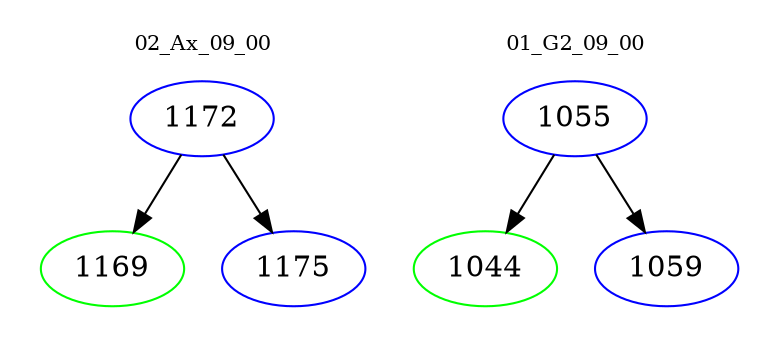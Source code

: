 digraph{
subgraph cluster_0 {
color = white
label = "02_Ax_09_00";
fontsize=10;
T0_1172 [label="1172", color="blue"]
T0_1172 -> T0_1169 [color="black"]
T0_1169 [label="1169", color="green"]
T0_1172 -> T0_1175 [color="black"]
T0_1175 [label="1175", color="blue"]
}
subgraph cluster_1 {
color = white
label = "01_G2_09_00";
fontsize=10;
T1_1055 [label="1055", color="blue"]
T1_1055 -> T1_1044 [color="black"]
T1_1044 [label="1044", color="green"]
T1_1055 -> T1_1059 [color="black"]
T1_1059 [label="1059", color="blue"]
}
}

